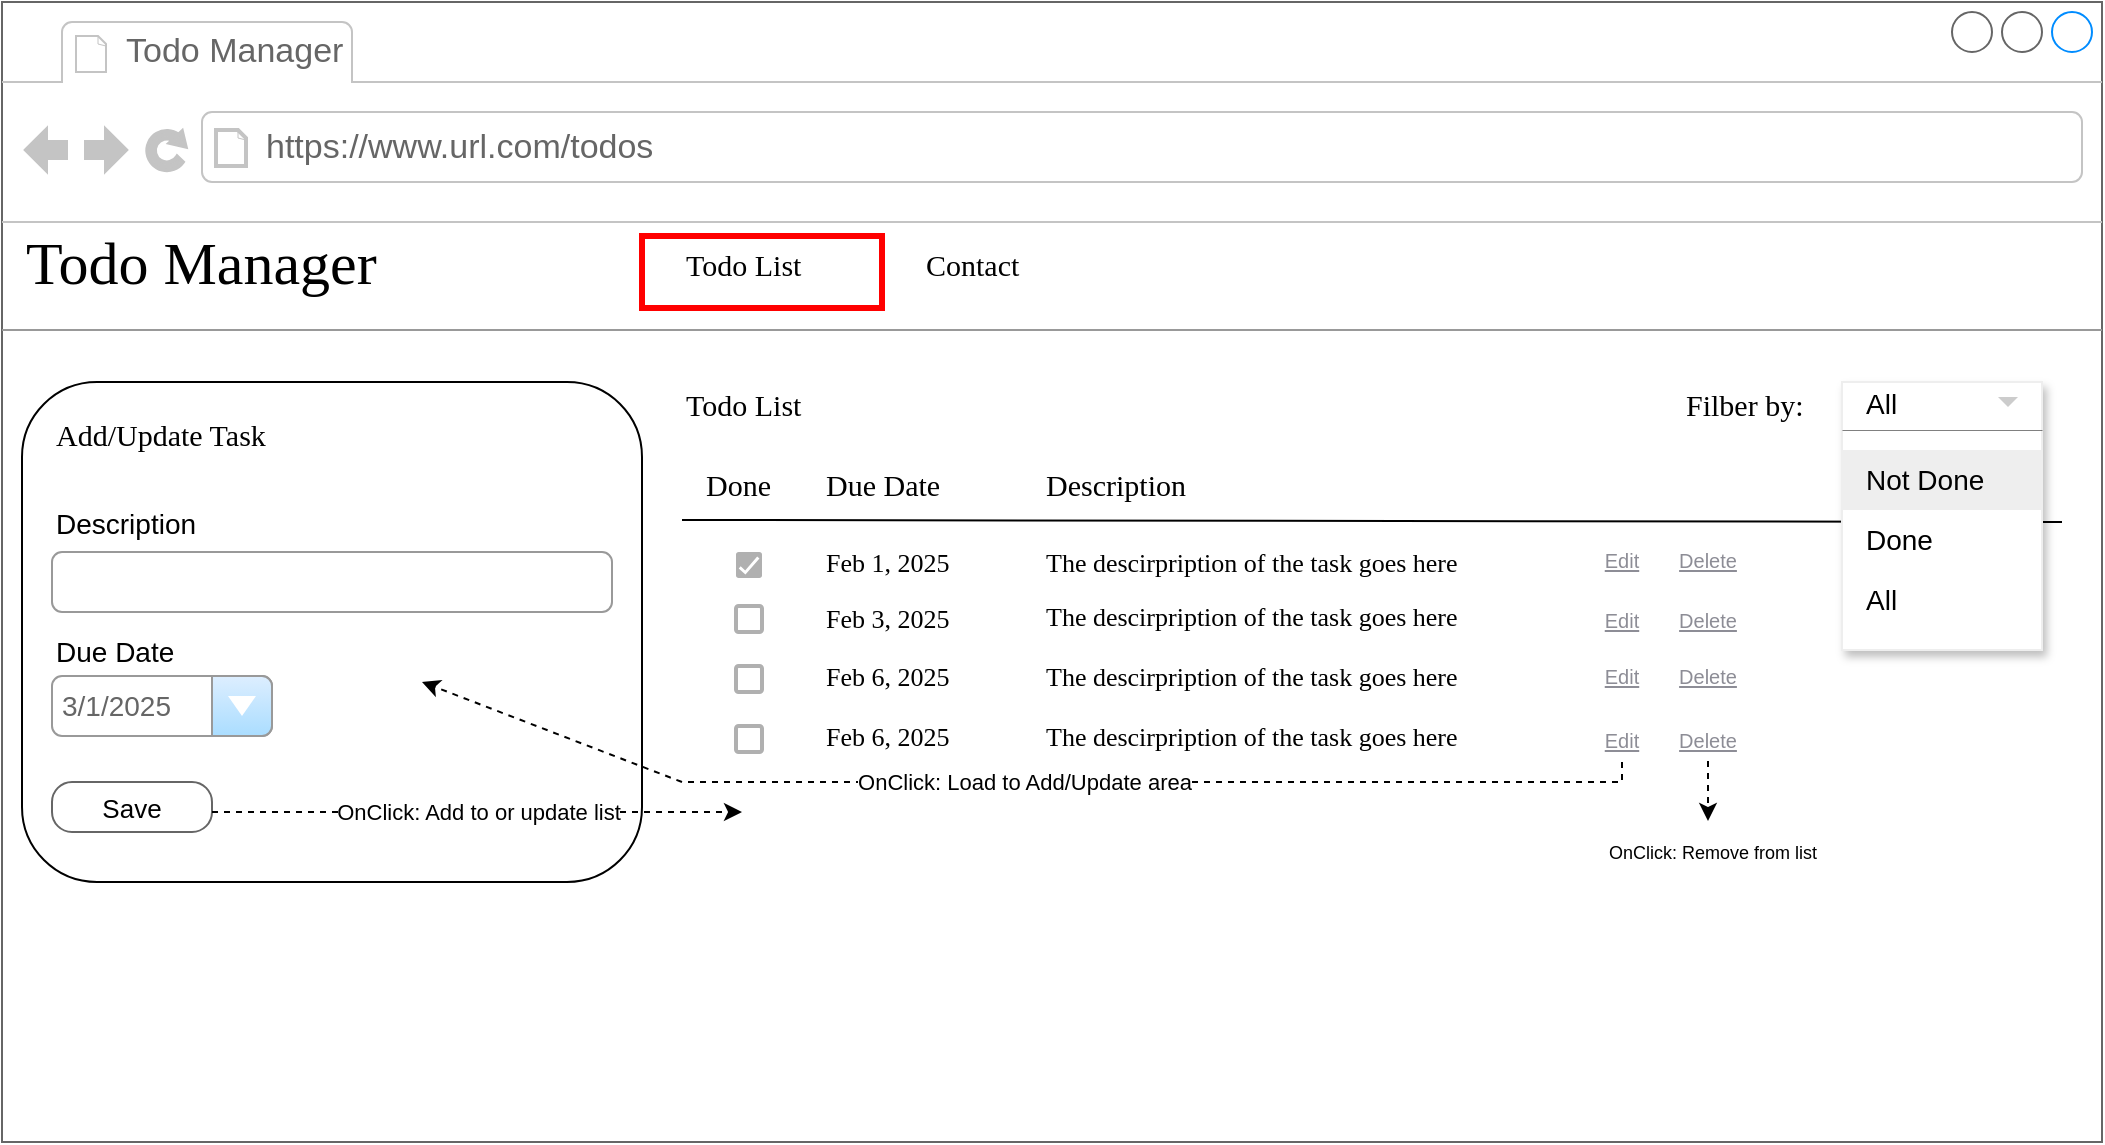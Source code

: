 <mxfile version="26.0.4" pages="3">
  <diagram name="PC Todo List" id="2cc2dc42-3aac-f2a9-1cec-7a8b7cbee084">
    <mxGraphModel dx="1036" dy="751" grid="1" gridSize="10" guides="1" tooltips="1" connect="1" arrows="1" fold="1" page="1" pageScale="1" pageWidth="1100" pageHeight="850" background="#ffffff" math="0" shadow="0">
      <root>
        <mxCell id="0" />
        <mxCell id="1" parent="0" />
        <mxCell id="7026571954dc6520-1" value="" style="strokeWidth=1;shadow=0;dashed=0;align=center;html=1;shape=mxgraph.mockup.containers.browserWindow;rSize=0;strokeColor=#666666;mainText=,;recursiveResize=0;rounded=0;labelBackgroundColor=none;fontFamily=Verdana;fontSize=9;" parent="1" vertex="1">
          <mxGeometry x="30" y="20" width="1050" height="570" as="geometry" />
        </mxCell>
        <mxCell id="9nBV9w_Oc9HoERXmEeWD-85" value="" style="rounded=0;whiteSpace=wrap;html=1;strokeColor=light-dark(#ff0000, #ededed);fillColor=none;strokeWidth=3;" parent="7026571954dc6520-1" vertex="1">
          <mxGeometry x="320" y="117" width="120" height="36" as="geometry" />
        </mxCell>
        <mxCell id="9nBV9w_Oc9HoERXmEeWD-140" value="" style="rounded=1;whiteSpace=wrap;html=1;fillColor=none;" parent="7026571954dc6520-1" vertex="1">
          <mxGeometry x="10" y="190" width="310" height="250" as="geometry" />
        </mxCell>
        <mxCell id="7026571954dc6520-2" value="Todo Manager" style="strokeWidth=1;shadow=0;dashed=0;align=center;html=1;shape=mxgraph.mockup.containers.anchor;fontSize=17;fontColor=#666666;align=left;" parent="7026571954dc6520-1" vertex="1">
          <mxGeometry x="60" y="12" width="110" height="26" as="geometry" />
        </mxCell>
        <mxCell id="7026571954dc6520-3" value="https://www.url.com/todos" style="strokeWidth=1;shadow=0;dashed=0;align=center;html=1;shape=mxgraph.mockup.containers.anchor;rSize=0;fontSize=17;fontColor=#666666;align=left;" parent="7026571954dc6520-1" vertex="1">
          <mxGeometry x="130" y="60" width="250" height="26" as="geometry" />
        </mxCell>
        <mxCell id="7026571954dc6520-4" value="Todo Manager" style="text;html=1;points=[];align=left;verticalAlign=top;spacingTop=-4;fontSize=30;fontFamily=Verdana" parent="7026571954dc6520-1" vertex="1">
          <mxGeometry x="10" y="110" width="340" height="50" as="geometry" />
        </mxCell>
        <mxCell id="7026571954dc6520-6" value="Todo List" style="text;html=1;points=[];align=left;verticalAlign=top;spacingTop=-4;fontSize=15;fontFamily=Verdana" parent="7026571954dc6520-1" vertex="1">
          <mxGeometry x="340" y="120" width="100" height="30" as="geometry" />
        </mxCell>
        <mxCell id="7026571954dc6520-8" value="Contact" style="text;html=1;points=[];align=left;verticalAlign=top;spacingTop=-4;fontSize=15;fontFamily=Verdana" parent="7026571954dc6520-1" vertex="1">
          <mxGeometry x="460" y="120" width="90" height="30" as="geometry" />
        </mxCell>
        <mxCell id="7026571954dc6520-15" value="" style="verticalLabelPosition=bottom;shadow=0;dashed=0;align=center;html=1;verticalAlign=top;strokeWidth=1;shape=mxgraph.mockup.markup.line;strokeColor=#999999;rounded=0;labelBackgroundColor=none;fillColor=#ffffff;fontFamily=Verdana;fontSize=12;fontColor=#000000;" parent="7026571954dc6520-1" vertex="1">
          <mxGeometry y="154" width="1050" height="20" as="geometry" />
        </mxCell>
        <mxCell id="7026571954dc6520-16" value="Todo List" style="text;html=1;points=[];align=left;verticalAlign=top;spacingTop=-4;fontSize=15;fontFamily=Verdana" parent="7026571954dc6520-1" vertex="1">
          <mxGeometry x="340" y="190" width="170" height="30" as="geometry" />
        </mxCell>
        <mxCell id="9nBV9w_Oc9HoERXmEeWD-23" value="Done" style="text;html=1;points=[];align=left;verticalAlign=top;spacingTop=-4;fontSize=15;fontFamily=Verdana" parent="7026571954dc6520-1" vertex="1">
          <mxGeometry x="350" y="230" width="50" height="30" as="geometry" />
        </mxCell>
        <mxCell id="9nBV9w_Oc9HoERXmEeWD-24" value="Due Date" style="text;html=1;points=[];align=left;verticalAlign=top;spacingTop=-4;fontSize=15;fontFamily=Verdana" parent="7026571954dc6520-1" vertex="1">
          <mxGeometry x="410" y="230" width="170" height="30" as="geometry" />
        </mxCell>
        <mxCell id="9nBV9w_Oc9HoERXmEeWD-25" value="Description" style="text;html=1;points=[];align=left;verticalAlign=top;spacingTop=-4;fontSize=15;fontFamily=Verdana" parent="7026571954dc6520-1" vertex="1">
          <mxGeometry x="520" y="230" width="450" height="30" as="geometry" />
        </mxCell>
        <mxCell id="9nBV9w_Oc9HoERXmEeWD-26" value="" style="endArrow=none;html=1;rounded=0;" parent="7026571954dc6520-1" edge="1">
          <mxGeometry width="50" height="50" relative="1" as="geometry">
            <mxPoint x="340" y="259" as="sourcePoint" />
            <mxPoint x="1030" y="260" as="targetPoint" />
          </mxGeometry>
        </mxCell>
        <mxCell id="9nBV9w_Oc9HoERXmEeWD-34" value="Feb 1, 2025" style="text;html=1;points=[];align=left;verticalAlign=middle;spacingTop=-4;fontSize=13;fontFamily=Verdana" parent="7026571954dc6520-1" vertex="1">
          <mxGeometry x="410" y="268" width="110" height="27" as="geometry" />
        </mxCell>
        <mxCell id="9nBV9w_Oc9HoERXmEeWD-35" value="The descirpription of the task goes here" style="text;html=1;points=[];align=left;verticalAlign=middle;spacingTop=-4;fontSize=13;fontFamily=Verdana;text-decoration:line-through;" parent="7026571954dc6520-1" vertex="1">
          <mxGeometry x="520" y="268" width="500" height="27" as="geometry" />
        </mxCell>
        <mxCell id="9nBV9w_Oc9HoERXmEeWD-36" value="" style="dashed=0;labelPosition=right;align=left;shape=mxgraph.gmdl.checkbox;strokeColor=#B0B0B0;fillColor=none;strokeWidth=2;aspect=fixed;sketch=0;html=1;fontSize=10;spacing=2;" parent="7026571954dc6520-1" vertex="1">
          <mxGeometry x="367" y="302" width="13" height="13" as="geometry" />
        </mxCell>
        <mxCell id="9nBV9w_Oc9HoERXmEeWD-37" value="Feb 3, 2025" style="text;html=1;points=[];align=left;verticalAlign=middle;spacingTop=-4;fontSize=13;fontFamily=Verdana" parent="7026571954dc6520-1" vertex="1">
          <mxGeometry x="410" y="295" width="110" height="30" as="geometry" />
        </mxCell>
        <mxCell id="9nBV9w_Oc9HoERXmEeWD-38" value="The descirpription of the task goes here" style="text;html=1;points=[];align=left;verticalAlign=middle;spacingTop=-4;fontSize=13;fontFamily=Verdana" parent="7026571954dc6520-1" vertex="1">
          <mxGeometry x="520" y="295" width="500" height="27" as="geometry" />
        </mxCell>
        <mxCell id="9nBV9w_Oc9HoERXmEeWD-39" value="" style="dashed=0;labelPosition=right;align=left;shape=mxgraph.gmdl.checkbox;strokeColor=#B0B0B0;fillColor=none;strokeWidth=2;aspect=fixed;sketch=0;html=1;fontSize=10;spacing=2;" parent="7026571954dc6520-1" vertex="1">
          <mxGeometry x="367" y="332" width="13" height="13" as="geometry" />
        </mxCell>
        <mxCell id="9nBV9w_Oc9HoERXmEeWD-40" value="Feb 6, 2025" style="text;html=1;points=[];align=left;verticalAlign=middle;spacingTop=-4;fontSize=13;fontFamily=Verdana" parent="7026571954dc6520-1" vertex="1">
          <mxGeometry x="410" y="325" width="110" height="27" as="geometry" />
        </mxCell>
        <mxCell id="9nBV9w_Oc9HoERXmEeWD-41" value="The descirpription of the task goes here" style="text;html=1;points=[];align=left;verticalAlign=middle;spacingTop=-4;fontSize=13;fontFamily=Verdana" parent="7026571954dc6520-1" vertex="1">
          <mxGeometry x="520" y="325" width="500" height="27" as="geometry" />
        </mxCell>
        <mxCell id="9nBV9w_Oc9HoERXmEeWD-42" value="" style="dashed=0;labelPosition=right;align=left;shape=mxgraph.gmdl.checkbox;strokeColor=#B0B0B0;fillColor=none;strokeWidth=2;aspect=fixed;sketch=0;html=1;fontSize=10;spacing=2;" parent="7026571954dc6520-1" vertex="1">
          <mxGeometry x="367" y="362" width="13" height="13" as="geometry" />
        </mxCell>
        <mxCell id="9nBV9w_Oc9HoERXmEeWD-43" value="Feb 6, 2025" style="text;html=1;points=[];align=left;verticalAlign=middle;spacingTop=-4;fontSize=13;fontFamily=Verdana" parent="7026571954dc6520-1" vertex="1">
          <mxGeometry x="410" y="355" width="110" height="27" as="geometry" />
        </mxCell>
        <mxCell id="9nBV9w_Oc9HoERXmEeWD-44" value="The descirpription of the task goes here" style="text;html=1;points=[];align=left;verticalAlign=middle;spacingTop=-4;fontSize=13;fontFamily=Verdana" parent="7026571954dc6520-1" vertex="1">
          <mxGeometry x="520" y="355" width="500" height="27" as="geometry" />
        </mxCell>
        <mxCell id="9nBV9w_Oc9HoERXmEeWD-45" value="Filber by:" style="text;html=1;points=[];align=left;verticalAlign=top;spacingTop=-4;fontSize=15;fontFamily=Verdana" parent="7026571954dc6520-1" vertex="1">
          <mxGeometry x="840" y="190" width="80" height="30" as="geometry" />
        </mxCell>
        <mxCell id="9nBV9w_Oc9HoERXmEeWD-46" value="" style="swimlane;shape=rect;strokeColor=#eeeeee;fillColor=#ffffff;fontColor=#000000;fontStyle=0;childLayout=stackLayout;horizontal=1;startSize=0;horizontalStack=0;resizeParent=1;resizeParentMax=0;resizeLast=0;collapsible=0;marginBottom=0;whiteSpace=wrap;html=1;shadow=1;" parent="7026571954dc6520-1" vertex="1">
          <mxGeometry x="920" y="190" width="100" height="134" as="geometry" />
        </mxCell>
        <mxCell id="9nBV9w_Oc9HoERXmEeWD-47" value="All" style="text;strokeColor=none;align=left;verticalAlign=middle;spacingLeft=10;spacingRight=10;overflow=hidden;points=[[0,0.5],[1,0.5]];portConstraint=eastwest;rotatable=0;whiteSpace=wrap;html=1;shape=mxgraph.bootstrap.topButton;rSize=3;fillColor=none;fontSize=14;fontColor=inherit;" parent="9nBV9w_Oc9HoERXmEeWD-46" vertex="1">
          <mxGeometry width="100" height="20" as="geometry" />
        </mxCell>
        <mxCell id="9nBV9w_Oc9HoERXmEeWD-48" value="" style="shape=triangle;direction=south;fillColor=#CCCCCC;strokeColor=none;perimeter=none;sketch=0;" parent="9nBV9w_Oc9HoERXmEeWD-47" vertex="1">
          <mxGeometry x="1" y="0.5" width="10" height="5" relative="1" as="geometry">
            <mxPoint x="-22" y="-2.5" as="offset" />
          </mxGeometry>
        </mxCell>
        <mxCell id="9nBV9w_Oc9HoERXmEeWD-49" value="" style="line;strokeWidth=0.25;fillColor=none;align=left;verticalAlign=middle;spacingTop=-1;spacingLeft=3;spacingRight=3;rotatable=0;labelPosition=right;points=[];portConstraint=eastwest;" parent="9nBV9w_Oc9HoERXmEeWD-46" vertex="1">
          <mxGeometry y="20" width="100" height="8" as="geometry" />
        </mxCell>
        <mxCell id="9nBV9w_Oc9HoERXmEeWD-50" value="" style="text;strokeColor=none;align=left;verticalAlign=middle;spacingLeft=10;spacingRight=10;overflow=hidden;points=[[0,0.5],[1,0.5]];portConstraint=eastwest;rotatable=0;whiteSpace=wrap;html=1;rSize=5;fillColor=none;fontColor=inherit;fontSize=14;" parent="9nBV9w_Oc9HoERXmEeWD-46" vertex="1">
          <mxGeometry y="28" width="100" height="6" as="geometry" />
        </mxCell>
        <mxCell id="9nBV9w_Oc9HoERXmEeWD-51" value="Not Done" style="text;strokeColor=none;align=left;verticalAlign=middle;spacingLeft=10;spacingRight=10;overflow=hidden;points=[[0,0.5],[1,0.5]];portConstraint=eastwest;rotatable=0;whiteSpace=wrap;html=1;rSize=5;fillColor=#EEEEEE;fontColor=inherit;fontSize=14;" parent="9nBV9w_Oc9HoERXmEeWD-46" vertex="1">
          <mxGeometry y="34" width="100" height="30" as="geometry" />
        </mxCell>
        <mxCell id="9nBV9w_Oc9HoERXmEeWD-52" value="Done" style="text;strokeColor=none;align=left;verticalAlign=middle;spacingLeft=10;spacingRight=10;overflow=hidden;points=[[0,0.5],[1,0.5]];portConstraint=eastwest;rotatable=0;whiteSpace=wrap;html=1;rSize=5;fillColor=none;fontColor=inherit;fontSize=14;" parent="9nBV9w_Oc9HoERXmEeWD-46" vertex="1">
          <mxGeometry y="64" width="100" height="30" as="geometry" />
        </mxCell>
        <mxCell id="9nBV9w_Oc9HoERXmEeWD-53" value="All" style="text;strokeColor=none;align=left;verticalAlign=middle;spacingLeft=10;spacingRight=10;overflow=hidden;points=[[0,0.5],[1,0.5]];portConstraint=eastwest;rotatable=0;whiteSpace=wrap;html=1;shape=mxgraph.bootstrap.bottomButton;rSize=5;fillColor=none;fontColor=inherit;fontSize=14;" parent="9nBV9w_Oc9HoERXmEeWD-46" vertex="1">
          <mxGeometry y="94" width="100" height="30" as="geometry" />
        </mxCell>
        <mxCell id="9nBV9w_Oc9HoERXmEeWD-54" value="" style="text;strokeColor=none;align=left;verticalAlign=middle;spacingLeft=10;spacingRight=10;overflow=hidden;points=[[0,0.5],[1,0.5]];portConstraint=eastwest;rotatable=0;whiteSpace=wrap;html=1;rSize=5;fillColor=none;fontColor=inherit;fontSize=14;" parent="9nBV9w_Oc9HoERXmEeWD-46" vertex="1">
          <mxGeometry y="124" width="100" height="10" as="geometry" />
        </mxCell>
        <mxCell id="9nBV9w_Oc9HoERXmEeWD-57" value="" style="dashed=0;labelPosition=right;align=left;shape=mxgraph.gmdl.checkbox;strokeColor=none;fillColor=#B0B0B0;strokeWidth=2;aspect=fixed;sketch=0;html=1;" parent="7026571954dc6520-1" vertex="1">
          <mxGeometry x="367" y="275" width="13" height="13" as="geometry" />
        </mxCell>
        <UserObject label="Delete" id="9nBV9w_Oc9HoERXmEeWD-61">
          <mxCell style="text;html=1;strokeColor=none;fillColor=none;whiteSpace=wrap;align=center;verticalAlign=middle;fontColor=light-dark(#8d8d96, #cfcfff);fontStyle=4;spacing=0;fontSize=10;" parent="7026571954dc6520-1" vertex="1">
            <mxGeometry x="820" y="268" width="66" height="22" as="geometry" />
          </mxCell>
        </UserObject>
        <mxCell id="9nBV9w_Oc9HoERXmEeWD-63" value="Add/Update Task" style="text;html=1;points=[];align=left;verticalAlign=top;spacingTop=-4;fontSize=15;fontFamily=Verdana" parent="7026571954dc6520-1" vertex="1">
          <mxGeometry x="25" y="205" width="170" height="30" as="geometry" />
        </mxCell>
        <mxCell id="9nBV9w_Oc9HoERXmEeWD-64" value="Description" style="fillColor=none;strokeColor=none;align=left;fontSize=14;" parent="7026571954dc6520-1" vertex="1">
          <mxGeometry width="260" height="40" relative="1" as="geometry">
            <mxPoint x="25" y="240" as="offset" />
          </mxGeometry>
        </mxCell>
        <mxCell id="9nBV9w_Oc9HoERXmEeWD-65" value="" style="html=1;shadow=0;dashed=0;shape=mxgraph.bootstrap.rrect;rSize=5;fillColor=none;strokeColor=#999999;align=left;spacing=15;fontSize=14;fontColor=#6C767D;" parent="7026571954dc6520-1" vertex="1">
          <mxGeometry width="280" height="30" relative="1" as="geometry">
            <mxPoint x="25" y="275" as="offset" />
          </mxGeometry>
        </mxCell>
        <mxCell id="9nBV9w_Oc9HoERXmEeWD-67" value="Due Date" style="fillColor=none;strokeColor=none;align=left;fontSize=14;" parent="7026571954dc6520-1" vertex="1">
          <mxGeometry width="260" height="40" relative="1" as="geometry">
            <mxPoint x="25" y="304" as="offset" />
          </mxGeometry>
        </mxCell>
        <mxCell id="7026571954dc6520-18" value="Save" style="strokeWidth=1;shadow=0;dashed=0;align=center;html=1;shape=mxgraph.mockup.buttons.button;strokeColor=#666666;mainText=;buttonStyle=round;fontSize=13;fontStyle=0;fillColor=none;whiteSpace=wrap;rounded=0;labelBackgroundColor=none;" parent="7026571954dc6520-1" vertex="1">
          <mxGeometry x="25" y="390" width="80" height="25" as="geometry" />
        </mxCell>
        <mxCell id="9nBV9w_Oc9HoERXmEeWD-72" value="3/1/2025" style="strokeWidth=1;shadow=0;dashed=0;align=center;html=1;shape=mxgraph.mockup.forms.comboBox;strokeColor=#999999;fillColor=#ddeeff;align=left;fillColor2=#aaddff;mainText=;fontColor=#666666;fontSize=14;spacingLeft=3;" parent="7026571954dc6520-1" vertex="1">
          <mxGeometry x="25" y="337" width="110" height="30" as="geometry" />
        </mxCell>
        <UserObject label="Edit" id="9nBV9w_Oc9HoERXmEeWD-73">
          <mxCell style="text;html=1;strokeColor=none;fillColor=none;whiteSpace=wrap;align=center;verticalAlign=middle;fontColor=light-dark(#8d8d96, #cfcfff);fontStyle=4;spacing=0;fontSize=10;" parent="7026571954dc6520-1" vertex="1">
            <mxGeometry x="780" y="268" width="60" height="22" as="geometry" />
          </mxCell>
        </UserObject>
        <UserObject label="Delete" id="9nBV9w_Oc9HoERXmEeWD-74">
          <mxCell style="text;html=1;strokeColor=none;fillColor=none;whiteSpace=wrap;align=center;verticalAlign=middle;fontColor=light-dark(#8d8d96, #cfcfff);fontStyle=4;spacing=0;fontSize=10;" parent="7026571954dc6520-1" vertex="1">
            <mxGeometry x="820" y="297.5" width="66" height="22" as="geometry" />
          </mxCell>
        </UserObject>
        <UserObject label="Edit" id="9nBV9w_Oc9HoERXmEeWD-75">
          <mxCell style="text;html=1;strokeColor=none;fillColor=none;whiteSpace=wrap;align=center;verticalAlign=middle;fontColor=light-dark(#8d8d96, #cfcfff);fontStyle=4;spacing=0;fontSize=10;" parent="7026571954dc6520-1" vertex="1">
            <mxGeometry x="780" y="297.5" width="60" height="22" as="geometry" />
          </mxCell>
        </UserObject>
        <UserObject label="Delete" id="9nBV9w_Oc9HoERXmEeWD-76">
          <mxCell style="text;html=1;strokeColor=none;fillColor=none;whiteSpace=wrap;align=center;verticalAlign=middle;fontColor=light-dark(#8d8d96, #cfcfff);fontStyle=4;spacing=0;fontSize=10;" parent="7026571954dc6520-1" vertex="1">
            <mxGeometry x="820" y="326" width="66" height="22" as="geometry" />
          </mxCell>
        </UserObject>
        <UserObject label="Edit" id="9nBV9w_Oc9HoERXmEeWD-77">
          <mxCell style="text;html=1;strokeColor=none;fillColor=none;whiteSpace=wrap;align=center;verticalAlign=middle;fontColor=light-dark(#8d8d96, #cfcfff);fontStyle=4;spacing=0;fontSize=10;" parent="7026571954dc6520-1" vertex="1">
            <mxGeometry x="780" y="326" width="60" height="22" as="geometry" />
          </mxCell>
        </UserObject>
        <UserObject label="Delete" id="9nBV9w_Oc9HoERXmEeWD-78">
          <mxCell style="text;html=1;strokeColor=none;fillColor=none;whiteSpace=wrap;align=center;verticalAlign=middle;fontColor=light-dark(#8d8d96, #cfcfff);fontStyle=4;spacing=0;fontSize=10;" parent="7026571954dc6520-1" vertex="1">
            <mxGeometry x="820" y="357.5" width="66" height="22" as="geometry" />
          </mxCell>
        </UserObject>
        <UserObject label="Edit" id="9nBV9w_Oc9HoERXmEeWD-79">
          <mxCell style="text;html=1;strokeColor=none;fillColor=none;whiteSpace=wrap;align=center;verticalAlign=middle;fontColor=light-dark(#8d8d96, #cfcfff);fontStyle=4;spacing=0;fontSize=10;" parent="7026571954dc6520-1" vertex="1">
            <mxGeometry x="780" y="357.5" width="60" height="22" as="geometry" />
          </mxCell>
        </UserObject>
        <mxCell id="9nBV9w_Oc9HoERXmEeWD-81" value="OnClick: Add to or update list" style="endArrow=classic;html=1;rounded=0;dashed=1;" parent="7026571954dc6520-1" edge="1">
          <mxGeometry width="50" height="50" relative="1" as="geometry">
            <mxPoint x="105" y="405" as="sourcePoint" />
            <mxPoint x="370" y="405" as="targetPoint" />
          </mxGeometry>
        </mxCell>
        <mxCell id="9nBV9w_Oc9HoERXmEeWD-82" value="OnClick: Load to Add/Update area" style="endArrow=classic;html=1;rounded=0;dashed=1;" parent="7026571954dc6520-1" edge="1">
          <mxGeometry width="50" height="50" relative="1" as="geometry">
            <mxPoint x="810" y="380" as="sourcePoint" />
            <mxPoint x="210" y="340" as="targetPoint" />
            <Array as="points">
              <mxPoint x="810" y="390" />
              <mxPoint x="550" y="390" />
              <mxPoint x="340" y="390" />
              <mxPoint x="210" y="340" />
            </Array>
          </mxGeometry>
        </mxCell>
        <mxCell id="9nBV9w_Oc9HoERXmEeWD-83" value="" style="endArrow=classic;html=1;rounded=0;dashed=1;" parent="7026571954dc6520-1" edge="1">
          <mxGeometry width="50" height="50" relative="1" as="geometry">
            <mxPoint x="853" y="379.5" as="sourcePoint" />
            <mxPoint x="853" y="409.5" as="targetPoint" />
          </mxGeometry>
        </mxCell>
        <mxCell id="9nBV9w_Oc9HoERXmEeWD-84" value="OnClick: Remove from list" style="fillColor=none;strokeColor=none;align=left;fontSize=9;" parent="7026571954dc6520-1" vertex="1">
          <mxGeometry x="801.5" y="415" width="103" height="20" as="geometry" />
        </mxCell>
      </root>
    </mxGraphModel>
  </diagram>
  <diagram name="PC Contact" id="2hXYyDPLl7xpNf5qux69">
    <mxGraphModel dx="1420" dy="870" grid="1" gridSize="10" guides="1" tooltips="1" connect="1" arrows="1" fold="1" page="1" pageScale="1" pageWidth="1100" pageHeight="850" background="#ffffff" math="0" shadow="0">
      <root>
        <mxCell id="QEnOpgQ3v6wYXTw9TRKM-0" />
        <mxCell id="QEnOpgQ3v6wYXTw9TRKM-1" parent="QEnOpgQ3v6wYXTw9TRKM-0" />
        <mxCell id="QEnOpgQ3v6wYXTw9TRKM-56" value="" style="strokeWidth=1;shadow=0;dashed=0;align=center;html=1;shape=mxgraph.mockup.containers.browserWindow;rSize=0;strokeColor=#666666;mainText=,;recursiveResize=0;rounded=0;labelBackgroundColor=none;fontFamily=Verdana;fontSize=9;" parent="QEnOpgQ3v6wYXTw9TRKM-1" vertex="1">
          <mxGeometry x="25" y="40" width="535" height="640" as="geometry" />
        </mxCell>
        <mxCell id="QEnOpgQ3v6wYXTw9TRKM-57" value="Todo Manager" style="strokeWidth=1;shadow=0;dashed=0;align=center;html=1;shape=mxgraph.mockup.containers.anchor;fontSize=17;fontColor=#666666;align=left;" parent="QEnOpgQ3v6wYXTw9TRKM-56" vertex="1">
          <mxGeometry x="60" y="12" width="110" height="26" as="geometry" />
        </mxCell>
        <mxCell id="QEnOpgQ3v6wYXTw9TRKM-58" value="https://www.url.com/todos" style="strokeWidth=1;shadow=0;dashed=0;align=center;html=1;shape=mxgraph.mockup.containers.anchor;rSize=0;fontSize=17;fontColor=#666666;align=left;" parent="QEnOpgQ3v6wYXTw9TRKM-56" vertex="1">
          <mxGeometry x="130" y="60" width="250" height="26" as="geometry" />
        </mxCell>
        <mxCell id="QEnOpgQ3v6wYXTw9TRKM-59" value="Todo Manager" style="text;html=1;points=[];align=left;verticalAlign=top;spacingTop=-4;fontSize=30;fontFamily=Verdana" parent="QEnOpgQ3v6wYXTw9TRKM-56" vertex="1">
          <mxGeometry x="10" y="110" width="340" height="50" as="geometry" />
        </mxCell>
        <mxCell id="QEnOpgQ3v6wYXTw9TRKM-60" value="Todo List" style="text;html=1;points=[];align=left;verticalAlign=top;spacingTop=-4;fontSize=15;fontFamily=Verdana" parent="QEnOpgQ3v6wYXTw9TRKM-56" vertex="1">
          <mxGeometry x="277" y="120" width="100" height="30" as="geometry" />
        </mxCell>
        <mxCell id="QEnOpgQ3v6wYXTw9TRKM-61" value="Contact" style="text;html=1;points=[];align=left;verticalAlign=top;spacingTop=-4;fontSize=15;fontFamily=Verdana" parent="QEnOpgQ3v6wYXTw9TRKM-56" vertex="1">
          <mxGeometry x="374" y="120" width="90" height="30" as="geometry" />
        </mxCell>
        <mxCell id="QEnOpgQ3v6wYXTw9TRKM-62" value="" style="verticalLabelPosition=bottom;shadow=0;dashed=0;align=center;html=1;verticalAlign=top;strokeWidth=1;shape=mxgraph.mockup.markup.line;strokeColor=#999999;rounded=0;labelBackgroundColor=none;fillColor=#ffffff;fontFamily=Verdana;fontSize=12;fontColor=#000000;" parent="QEnOpgQ3v6wYXTw9TRKM-56" vertex="1">
          <mxGeometry y="154" width="535" height="20" as="geometry" />
        </mxCell>
        <mxCell id="QEnOpgQ3v6wYXTw9TRKM-63" value="" style="rounded=0;whiteSpace=wrap;html=1;strokeColor=light-dark(#ff0000, #ededed);fillColor=none;strokeWidth=3;" parent="QEnOpgQ3v6wYXTw9TRKM-56" vertex="1">
          <mxGeometry x="366" y="117" width="101" height="36" as="geometry" />
        </mxCell>
        <mxCell id="QEnOpgQ3v6wYXTw9TRKM-64" value="First Name" style="fillColor=none;strokeColor=none;align=left;fontSize=14;" parent="QEnOpgQ3v6wYXTw9TRKM-56" vertex="1">
          <mxGeometry x="40" y="180" width="260" height="40" as="geometry" />
        </mxCell>
        <mxCell id="QEnOpgQ3v6wYXTw9TRKM-65" value="" style="html=1;shadow=0;dashed=0;shape=mxgraph.bootstrap.rrect;rSize=5;fillColor=none;strokeColor=#999999;align=left;spacing=15;fontSize=14;fontColor=#6C767D;" parent="QEnOpgQ3v6wYXTw9TRKM-56" vertex="1">
          <mxGeometry x="40" y="220" width="280" height="30" as="geometry" />
        </mxCell>
        <mxCell id="QEnOpgQ3v6wYXTw9TRKM-66" value="Last Name" style="fillColor=none;strokeColor=none;align=left;fontSize=14;" parent="QEnOpgQ3v6wYXTw9TRKM-56" vertex="1">
          <mxGeometry x="40" y="250" width="260" height="40" as="geometry" />
        </mxCell>
        <mxCell id="QEnOpgQ3v6wYXTw9TRKM-67" value="" style="html=1;shadow=0;dashed=0;shape=mxgraph.bootstrap.rrect;rSize=5;fillColor=none;strokeColor=#999999;align=left;spacing=15;fontSize=14;fontColor=#6C767D;" parent="QEnOpgQ3v6wYXTw9TRKM-56" vertex="1">
          <mxGeometry x="40" y="285" width="280" height="30" as="geometry" />
        </mxCell>
        <mxCell id="QEnOpgQ3v6wYXTw9TRKM-68" value="Email" style="fillColor=none;strokeColor=none;align=left;fontSize=14;" parent="QEnOpgQ3v6wYXTw9TRKM-56" vertex="1">
          <mxGeometry x="40" y="330" width="260" height="40" as="geometry" />
        </mxCell>
        <mxCell id="QEnOpgQ3v6wYXTw9TRKM-69" value="" style="html=1;shadow=0;dashed=0;shape=mxgraph.bootstrap.rrect;rSize=5;fillColor=none;strokeColor=#999999;align=left;spacing=15;fontSize=14;fontColor=#6C767D;" parent="QEnOpgQ3v6wYXTw9TRKM-56" vertex="1">
          <mxGeometry x="40" y="365" width="280" height="30" as="geometry" />
        </mxCell>
        <mxCell id="QEnOpgQ3v6wYXTw9TRKM-70" value="Comment" style="fillColor=none;strokeColor=none;align=left;fontSize=14;" parent="QEnOpgQ3v6wYXTw9TRKM-56" vertex="1">
          <mxGeometry x="40" y="410" width="260" height="40" as="geometry" />
        </mxCell>
        <mxCell id="QEnOpgQ3v6wYXTw9TRKM-71" value="" style="html=1;shadow=0;dashed=0;shape=mxgraph.bootstrap.rrect;rSize=5;fillColor=none;strokeColor=#999999;align=left;spacing=15;fontSize=14;fontColor=#6C767D;" parent="QEnOpgQ3v6wYXTw9TRKM-56" vertex="1">
          <mxGeometry x="40" y="445" width="280" height="95" as="geometry" />
        </mxCell>
        <mxCell id="iLTDxcNTlGwcXynHIhoU-0" value="Submit" style="html=1;shadow=0;dashed=0;shape=mxgraph.bootstrap.rrect;rSize=5;fillColor=none;strokeColor=#999999;align=left;spacing=15;fontSize=14;fontColor=#6C767D;" vertex="1" parent="QEnOpgQ3v6wYXTw9TRKM-56">
          <mxGeometry x="40" y="570" width="70" height="30" as="geometry" />
        </mxCell>
        <mxCell id="xIJN_2cv0A-yz4Tn1wAh-0" value="OnSubmit of form: show thank you message and details" style="endArrow=classic;html=1;rounded=0;dashed=1;entryX=-0.002;entryY=0.916;entryDx=0;entryDy=0;entryPerimeter=0;" edge="1" parent="QEnOpgQ3v6wYXTw9TRKM-56" target="ykQne-Pq1vZdw9cjTsJ--0">
          <mxGeometry width="50" height="50" relative="1" as="geometry">
            <mxPoint x="112" y="584.5" as="sourcePoint" />
            <mxPoint x="377" y="584.5" as="targetPoint" />
            <Array as="points">
              <mxPoint x="425" y="585" />
            </Array>
          </mxGeometry>
        </mxCell>
        <mxCell id="ykQne-Pq1vZdw9cjTsJ--0" value="" style="strokeWidth=1;shadow=0;dashed=0;align=center;html=1;shape=mxgraph.mockup.containers.browserWindow;rSize=0;strokeColor=#666666;mainText=,;recursiveResize=0;rounded=0;labelBackgroundColor=none;fontFamily=Verdana;fontSize=9;" vertex="1" parent="QEnOpgQ3v6wYXTw9TRKM-1">
          <mxGeometry x="580" y="40" width="520" height="640" as="geometry" />
        </mxCell>
        <mxCell id="ykQne-Pq1vZdw9cjTsJ--1" value="Todo Manager" style="strokeWidth=1;shadow=0;dashed=0;align=center;html=1;shape=mxgraph.mockup.containers.anchor;fontSize=17;fontColor=#666666;align=left;" vertex="1" parent="ykQne-Pq1vZdw9cjTsJ--0">
          <mxGeometry x="60" y="12" width="110" height="26" as="geometry" />
        </mxCell>
        <mxCell id="ykQne-Pq1vZdw9cjTsJ--2" value="https://www.url.com/todos" style="strokeWidth=1;shadow=0;dashed=0;align=center;html=1;shape=mxgraph.mockup.containers.anchor;rSize=0;fontSize=17;fontColor=#666666;align=left;" vertex="1" parent="ykQne-Pq1vZdw9cjTsJ--0">
          <mxGeometry x="130" y="60" width="250" height="26" as="geometry" />
        </mxCell>
        <mxCell id="ykQne-Pq1vZdw9cjTsJ--3" value="Todo Manager" style="text;html=1;points=[];align=left;verticalAlign=top;spacingTop=-4;fontSize=30;fontFamily=Verdana" vertex="1" parent="ykQne-Pq1vZdw9cjTsJ--0">
          <mxGeometry x="10" y="110" width="340" height="50" as="geometry" />
        </mxCell>
        <mxCell id="ykQne-Pq1vZdw9cjTsJ--4" value="Todo List" style="text;html=1;points=[];align=left;verticalAlign=top;spacingTop=-4;fontSize=15;fontFamily=Verdana" vertex="1" parent="ykQne-Pq1vZdw9cjTsJ--0">
          <mxGeometry x="277" y="120" width="100" height="30" as="geometry" />
        </mxCell>
        <mxCell id="ykQne-Pq1vZdw9cjTsJ--5" value="Contact" style="text;html=1;points=[];align=left;verticalAlign=top;spacingTop=-4;fontSize=15;fontFamily=Verdana" vertex="1" parent="ykQne-Pq1vZdw9cjTsJ--0">
          <mxGeometry x="374" y="120" width="90" height="30" as="geometry" />
        </mxCell>
        <mxCell id="ykQne-Pq1vZdw9cjTsJ--6" value="" style="verticalLabelPosition=bottom;shadow=0;dashed=0;align=center;html=1;verticalAlign=top;strokeWidth=1;shape=mxgraph.mockup.markup.line;strokeColor=#999999;rounded=0;labelBackgroundColor=none;fillColor=#ffffff;fontFamily=Verdana;fontSize=12;fontColor=#000000;" vertex="1" parent="ykQne-Pq1vZdw9cjTsJ--0">
          <mxGeometry y="154" width="535" height="20" as="geometry" />
        </mxCell>
        <mxCell id="ykQne-Pq1vZdw9cjTsJ--8" value="Thank you!&#xa;&#xa;The following data has been submitted:&#xa;&#xa;First Name:  first&#xa;&#xa;Last Name:  last&#xa;&#xa;Email:  email&#xa;&#xa;Comment:  comment text" style="fillColor=none;strokeColor=none;align=left;fontSize=14;" vertex="1" parent="ykQne-Pq1vZdw9cjTsJ--0">
          <mxGeometry x="40" y="180" width="260" height="260" as="geometry" />
        </mxCell>
      </root>
    </mxGraphModel>
  </diagram>
  <diagram id="49MPSon_2Qm5wB0-UIGx" name="Mobile">
    <mxGraphModel dx="1420" dy="870" grid="1" gridSize="10" guides="1" tooltips="1" connect="1" arrows="1" fold="1" page="1" pageScale="1" pageWidth="1100" pageHeight="850" math="0" shadow="0">
      <root>
        <mxCell id="0" />
        <mxCell id="1" parent="0" />
        <mxCell id="H6Ex4DvgsBAvniE00ej0-28" value="" style="verticalLabelPosition=bottom;verticalAlign=top;html=1;shadow=0;dashed=0;strokeWidth=1;shape=mxgraph.ios.iBgFlat;strokeColor=#18211b;" parent="1" vertex="1">
          <mxGeometry x="544" y="40" width="180" height="360" as="geometry" />
        </mxCell>
        <mxCell id="H6Ex4DvgsBAvniE00ej0-30" value="Todo List" style="text;html=1;points=[];align=left;verticalAlign=top;spacingTop=-4;fontSize=12;fontFamily=Verdana" parent="1" vertex="1">
          <mxGeometry x="554" y="84" width="60" height="20" as="geometry" />
        </mxCell>
        <mxCell id="H6Ex4DvgsBAvniE00ej0-3" value="" style="verticalLabelPosition=bottom;verticalAlign=top;html=1;shadow=0;dashed=0;strokeWidth=1;shape=mxgraph.ios.iBgFlat;strokeColor=#18211b;" parent="1" vertex="1">
          <mxGeometry x="310" y="40" width="180" height="360" as="geometry" />
        </mxCell>
        <mxCell id="cgy-n_uSBHNPjdAOxSPJ-2" value="" style="verticalLabelPosition=bottom;verticalAlign=top;html=1;shadow=0;dashed=0;strokeWidth=1;shape=mxgraph.ios.iBgFlat;strokeColor=#18211b;" parent="1" vertex="1">
          <mxGeometry x="80" y="40" width="180" height="360" as="geometry" />
        </mxCell>
        <mxCell id="PZLGRaellRAn-qLFuLmF-1" value="Todo Manager" style="text;html=1;points=[];align=left;verticalAlign=top;spacingTop=-4;fontSize=14;fontFamily=Verdana" parent="1" vertex="1">
          <mxGeometry x="90" y="50" width="110" height="20" as="geometry" />
        </mxCell>
        <mxCell id="PZLGRaellRAn-qLFuLmF-4" value="" style="html=1;verticalLabelPosition=bottom;labelBackgroundColor=#ffffff;verticalAlign=top;shadow=0;dashed=0;strokeWidth=2;shape=mxgraph.ios7.misc.options;fillColor=#222222;sketch=0;" parent="1" vertex="1">
          <mxGeometry x="230" y="54" width="16" height="16" as="geometry" />
        </mxCell>
        <mxCell id="e4EzLlkKBlIIgiVLl9Yn-1" value="Add/Update Task" style="text;html=1;points=[];align=left;verticalAlign=top;spacingTop=-4;fontSize=10;fontFamily=Verdana" parent="1" vertex="1">
          <mxGeometry x="80" y="100" width="170" height="25" as="geometry" />
        </mxCell>
        <mxCell id="e4EzLlkKBlIIgiVLl9Yn-2" value="Description" style="fillColor=none;strokeColor=none;align=left;fontSize=10;" parent="1" vertex="1">
          <mxGeometry x="100" y="110" width="150" height="40" as="geometry" />
        </mxCell>
        <mxCell id="e4EzLlkKBlIIgiVLl9Yn-3" value="" style="html=1;shadow=0;dashed=0;shape=mxgraph.bootstrap.rrect;rSize=5;fillColor=none;strokeColor=#999999;align=left;spacing=15;fontSize=10;fontColor=#6C767D;" parent="1" vertex="1">
          <mxGeometry x="100" y="140" width="150" height="20" as="geometry" />
        </mxCell>
        <mxCell id="e4EzLlkKBlIIgiVLl9Yn-4" value="Due Date" style="fillColor=none;strokeColor=none;align=left;fontSize=10;" parent="1" vertex="1">
          <mxGeometry x="100" y="150" width="160" height="40" as="geometry" />
        </mxCell>
        <mxCell id="e4EzLlkKBlIIgiVLl9Yn-5" value="Save" style="strokeWidth=1;shadow=0;dashed=0;align=center;html=1;shape=mxgraph.mockup.buttons.button;strokeColor=#666666;mainText=;buttonStyle=round;fontSize=10;fontStyle=0;fillColor=none;whiteSpace=wrap;rounded=0;labelBackgroundColor=none;" parent="1" vertex="1">
          <mxGeometry x="100" y="210" width="80" height="20" as="geometry" />
        </mxCell>
        <mxCell id="e4EzLlkKBlIIgiVLl9Yn-6" value="3/1/2025" style="strokeWidth=1;shadow=0;dashed=0;align=center;html=1;shape=mxgraph.mockup.forms.comboBox;strokeColor=#999999;fillColor=#ddeeff;align=left;fillColor2=#aaddff;mainText=;fontColor=#666666;fontSize=10;spacingLeft=3;" parent="1" vertex="1">
          <mxGeometry x="100" y="180" width="110" height="20" as="geometry" />
        </mxCell>
        <mxCell id="B9lhxpYuAVOkl3hwV4ew-1" value="" style="endArrow=none;html=1;rounded=0;" parent="1" edge="1">
          <mxGeometry width="50" height="50" relative="1" as="geometry">
            <mxPoint x="80" y="120" as="sourcePoint" />
            <mxPoint x="260" y="121" as="targetPoint" />
          </mxGeometry>
        </mxCell>
        <mxCell id="nSHLPFSdzj3nh6W__Hvd-1" value="Todo List" style="text;html=1;points=[];align=left;verticalAlign=top;spacingTop=-4;fontSize=10;fontFamily=Verdana" parent="1" vertex="1">
          <mxGeometry x="80" y="250" width="170" height="20" as="geometry" />
        </mxCell>
        <mxCell id="nSHLPFSdzj3nh6W__Hvd-2" value="Done" style="text;html=1;points=[];align=left;verticalAlign=top;spacingTop=-4;fontSize=10;fontFamily=Verdana" parent="1" vertex="1">
          <mxGeometry x="85" y="270" width="50" height="30" as="geometry" />
        </mxCell>
        <mxCell id="nSHLPFSdzj3nh6W__Hvd-3" value="Due Date" style="text;html=1;points=[];align=left;verticalAlign=top;spacingTop=-4;fontSize=10;fontFamily=Verdana" parent="1" vertex="1">
          <mxGeometry x="120" y="270" width="170" height="30" as="geometry" />
        </mxCell>
        <mxCell id="GkeKY39Vbn4brZyJZf0q-1" value="Feb 1, 2025" style="text;html=1;points=[];align=left;verticalAlign=middle;spacingTop=-4;fontSize=10;fontFamily=Verdana" parent="1" vertex="1">
          <mxGeometry x="120" y="288.5" width="110" height="27" as="geometry" />
        </mxCell>
        <mxCell id="GkeKY39Vbn4brZyJZf0q-2" value="The descirpription of the task goes here" style="text;html=1;points=[];align=left;verticalAlign=middle;spacingTop=-4;fontSize=10;fontFamily=Verdana;text-decoration:line-through;whiteSpace=wrap;" parent="1" vertex="1">
          <mxGeometry x="85" y="307" width="165" height="33" as="geometry" />
        </mxCell>
        <mxCell id="GkeKY39Vbn4brZyJZf0q-3" value="" style="dashed=0;labelPosition=right;align=left;shape=mxgraph.gmdl.checkbox;strokeColor=none;fillColor=#B0B0B0;strokeWidth=2;aspect=fixed;sketch=0;html=1;fontSize=10;" parent="1" vertex="1">
          <mxGeometry x="90" y="297" width="10" height="10" as="geometry" />
        </mxCell>
        <UserObject label="Delete" id="GkeKY39Vbn4brZyJZf0q-4">
          <mxCell style="text;html=1;strokeColor=none;fillColor=none;whiteSpace=wrap;align=center;verticalAlign=middle;fontColor=light-dark(#8d8d96, #cfcfff);fontStyle=4;spacing=0;fontSize=10;" parent="1" vertex="1">
            <mxGeometry x="154" y="318" width="66" height="22" as="geometry" />
          </mxCell>
        </UserObject>
        <UserObject label="Edit" id="GkeKY39Vbn4brZyJZf0q-5">
          <mxCell style="text;html=1;strokeColor=none;fillColor=none;whiteSpace=wrap;align=center;verticalAlign=middle;fontColor=light-dark(#8d8d96, #cfcfff);fontStyle=4;spacing=0;fontSize=10;" parent="1" vertex="1">
            <mxGeometry x="125" y="318" width="60" height="22" as="geometry" />
          </mxCell>
        </UserObject>
        <mxCell id="GkeKY39Vbn4brZyJZf0q-6" value="Feb 3, 2025" style="text;html=1;points=[];align=left;verticalAlign=middle;spacingTop=-4;fontSize=10;fontFamily=Verdana" parent="1" vertex="1">
          <mxGeometry x="120" y="340.5" width="110" height="27" as="geometry" />
        </mxCell>
        <mxCell id="GkeKY39Vbn4brZyJZf0q-7" value="The descirpription of the task goes here" style="text;html=1;points=[];align=left;verticalAlign=middle;spacingTop=-4;fontSize=10;fontFamily=Verdana;text-decoration:line-through;whiteSpace=wrap;" parent="1" vertex="1">
          <mxGeometry x="85" y="359" width="165" height="33" as="geometry" />
        </mxCell>
        <UserObject label="Delete" id="GkeKY39Vbn4brZyJZf0q-9">
          <mxCell style="text;html=1;strokeColor=none;fillColor=none;whiteSpace=wrap;align=center;verticalAlign=middle;fontColor=light-dark(#8d8d96, #cfcfff);fontStyle=4;spacing=0;fontSize=10;" parent="1" vertex="1">
            <mxGeometry x="154" y="370" width="66" height="22" as="geometry" />
          </mxCell>
        </UserObject>
        <UserObject label="Edit" id="GkeKY39Vbn4brZyJZf0q-10">
          <mxCell style="text;html=1;strokeColor=none;fillColor=none;whiteSpace=wrap;align=center;verticalAlign=middle;fontColor=light-dark(#8d8d96, #cfcfff);fontStyle=4;spacing=0;fontSize=10;" parent="1" vertex="1">
            <mxGeometry x="125" y="370" width="60" height="22" as="geometry" />
          </mxCell>
        </UserObject>
        <mxCell id="7ZrNedBwooEL8sajYZ_v-1" value="" style="dashed=0;labelPosition=right;align=left;shape=mxgraph.gmdl.checkbox;strokeColor=#B0B0B0;fillColor=none;strokeWidth=2;aspect=fixed;sketch=0;html=1;fontSize=10;spacing=2;" parent="1" vertex="1">
          <mxGeometry x="90" y="349" width="10" height="10" as="geometry" />
        </mxCell>
        <mxCell id="7ZrNedBwooEL8sajYZ_v-2" value="" style="endArrow=none;html=1;rounded=0;" parent="1" edge="1">
          <mxGeometry width="50" height="50" relative="1" as="geometry">
            <mxPoint x="80" y="271" as="sourcePoint" />
            <mxPoint x="260" y="272" as="targetPoint" />
          </mxGeometry>
        </mxCell>
        <mxCell id="N4YVYTZ7T3LGjdkKGJil-2" value="Todo List" style="text;html=1;points=[];align=left;verticalAlign=top;spacingTop=-4;fontSize=12;fontFamily=Verdana" parent="1" vertex="1">
          <mxGeometry x="320" y="80" width="60" height="20" as="geometry" />
        </mxCell>
        <mxCell id="H6Ex4DvgsBAvniE00ej0-1" value="" style="endArrow=classic;html=1;rounded=0;strokeColor=#ff0000;strokeWidth=2;exitX=1;exitY=0.5;exitDx=0;exitDy=0;entryX=0;entryY=0.5;entryDx=0;entryDy=0;" parent="1" edge="1">
          <mxGeometry width="50" height="50" relative="1" as="geometry">
            <mxPoint x="246" y="61.5" as="sourcePoint" />
            <mxPoint x="310" y="88.5" as="targetPoint" />
            <Array as="points">
              <mxPoint x="270" y="62" />
              <mxPoint x="270" y="89" />
              <mxPoint x="300" y="89" />
            </Array>
          </mxGeometry>
        </mxCell>
        <mxCell id="H6Ex4DvgsBAvniE00ej0-4" value="Todo Manager" style="text;html=1;points=[];align=left;verticalAlign=top;spacingTop=-4;fontSize=14;fontFamily=Verdana" parent="1" vertex="1">
          <mxGeometry x="320" y="50" width="110" height="20" as="geometry" />
        </mxCell>
        <mxCell id="H6Ex4DvgsBAvniE00ej0-5" value="" style="html=1;verticalLabelPosition=bottom;labelBackgroundColor=#ffffff;verticalAlign=top;shadow=0;dashed=0;strokeWidth=2;shape=mxgraph.ios7.misc.options;fillColor=#222222;sketch=0;" parent="1" vertex="1">
          <mxGeometry x="460" y="54" width="16" height="16" as="geometry" />
        </mxCell>
        <mxCell id="H6Ex4DvgsBAvniE00ej0-6" value="Add/Update Task" style="text;html=1;points=[];align=left;verticalAlign=top;spacingTop=-4;fontSize=10;fontFamily=Verdana" parent="1" vertex="1">
          <mxGeometry x="310" y="123" width="170" height="25" as="geometry" />
        </mxCell>
        <mxCell id="H6Ex4DvgsBAvniE00ej0-7" value="" style="html=1;shadow=0;dashed=0;shape=mxgraph.bootstrap.rrect;rSize=5;fillColor=none;strokeColor=#999999;align=left;spacing=15;fontSize=10;fontColor=#6C767D;" parent="1" vertex="1">
          <mxGeometry x="330" y="163" width="150" height="20" as="geometry" />
        </mxCell>
        <mxCell id="H6Ex4DvgsBAvniE00ej0-8" value="Save" style="strokeWidth=1;shadow=0;dashed=0;align=center;html=1;shape=mxgraph.mockup.buttons.button;strokeColor=#666666;mainText=;buttonStyle=round;fontSize=10;fontStyle=0;fillColor=none;whiteSpace=wrap;rounded=0;labelBackgroundColor=none;" parent="1" vertex="1">
          <mxGeometry x="330" y="227" width="80" height="20" as="geometry" />
        </mxCell>
        <mxCell id="H6Ex4DvgsBAvniE00ej0-9" value="3/1/2025" style="strokeWidth=1;shadow=0;dashed=0;align=center;html=1;shape=mxgraph.mockup.forms.comboBox;strokeColor=#999999;fillColor=#ddeeff;align=left;fillColor2=#aaddff;mainText=;fontColor=#666666;fontSize=10;spacingLeft=3;" parent="1" vertex="1">
          <mxGeometry x="330" y="200" width="110" height="20" as="geometry" />
        </mxCell>
        <mxCell id="H6Ex4DvgsBAvniE00ej0-10" value="" style="endArrow=none;html=1;rounded=0;" parent="1" edge="1">
          <mxGeometry width="50" height="50" relative="1" as="geometry">
            <mxPoint x="310" y="143" as="sourcePoint" />
            <mxPoint x="490" y="144" as="targetPoint" />
          </mxGeometry>
        </mxCell>
        <mxCell id="H6Ex4DvgsBAvniE00ej0-11" value="Todo List" style="text;html=1;points=[];align=left;verticalAlign=top;spacingTop=-4;fontSize=10;fontFamily=Verdana" parent="1" vertex="1">
          <mxGeometry x="310" y="250" width="170" height="20" as="geometry" />
        </mxCell>
        <mxCell id="H6Ex4DvgsBAvniE00ej0-12" value="Done" style="text;html=1;points=[];align=left;verticalAlign=top;spacingTop=-4;fontSize=10;fontFamily=Verdana" parent="1" vertex="1">
          <mxGeometry x="315" y="270" width="50" height="30" as="geometry" />
        </mxCell>
        <mxCell id="H6Ex4DvgsBAvniE00ej0-13" value="Due Date" style="text;html=1;points=[];align=left;verticalAlign=top;spacingTop=-4;fontSize=10;fontFamily=Verdana" parent="1" vertex="1">
          <mxGeometry x="350" y="270" width="170" height="30" as="geometry" />
        </mxCell>
        <mxCell id="H6Ex4DvgsBAvniE00ej0-14" value="Feb 1, 2025" style="text;html=1;points=[];align=left;verticalAlign=middle;spacingTop=-4;fontSize=10;fontFamily=Verdana" parent="1" vertex="1">
          <mxGeometry x="350" y="288.5" width="110" height="27" as="geometry" />
        </mxCell>
        <mxCell id="H6Ex4DvgsBAvniE00ej0-15" value="The descirpription of the task goes here" style="text;html=1;points=[];align=left;verticalAlign=middle;spacingTop=-4;fontSize=10;fontFamily=Verdana;text-decoration:line-through;whiteSpace=wrap;" parent="1" vertex="1">
          <mxGeometry x="315" y="307" width="165" height="33" as="geometry" />
        </mxCell>
        <mxCell id="H6Ex4DvgsBAvniE00ej0-16" value="" style="dashed=0;labelPosition=right;align=left;shape=mxgraph.gmdl.checkbox;strokeColor=none;fillColor=#B0B0B0;strokeWidth=2;aspect=fixed;sketch=0;html=1;fontSize=10;" parent="1" vertex="1">
          <mxGeometry x="320" y="297" width="10" height="10" as="geometry" />
        </mxCell>
        <UserObject label="Delete" id="H6Ex4DvgsBAvniE00ej0-17">
          <mxCell style="text;html=1;strokeColor=none;fillColor=none;whiteSpace=wrap;align=center;verticalAlign=middle;fontColor=light-dark(#8d8d96, #cfcfff);fontStyle=4;spacing=0;fontSize=10;" parent="1" vertex="1">
            <mxGeometry x="384" y="318" width="66" height="22" as="geometry" />
          </mxCell>
        </UserObject>
        <UserObject label="Edit" id="H6Ex4DvgsBAvniE00ej0-18">
          <mxCell style="text;html=1;strokeColor=none;fillColor=none;whiteSpace=wrap;align=center;verticalAlign=middle;fontColor=light-dark(#8d8d96, #cfcfff);fontStyle=4;spacing=0;fontSize=10;" parent="1" vertex="1">
            <mxGeometry x="355" y="318" width="60" height="22" as="geometry" />
          </mxCell>
        </UserObject>
        <mxCell id="H6Ex4DvgsBAvniE00ej0-19" value="Feb 3, 2025" style="text;html=1;points=[];align=left;verticalAlign=middle;spacingTop=-4;fontSize=10;fontFamily=Verdana" parent="1" vertex="1">
          <mxGeometry x="350" y="340.5" width="110" height="27" as="geometry" />
        </mxCell>
        <mxCell id="H6Ex4DvgsBAvniE00ej0-20" value="The descirpription of the task goes here" style="text;html=1;points=[];align=left;verticalAlign=middle;spacingTop=-4;fontSize=10;fontFamily=Verdana;text-decoration:line-through;whiteSpace=wrap;" parent="1" vertex="1">
          <mxGeometry x="315" y="359" width="165" height="33" as="geometry" />
        </mxCell>
        <UserObject label="Delete" id="H6Ex4DvgsBAvniE00ej0-21">
          <mxCell style="text;html=1;strokeColor=none;fillColor=none;whiteSpace=wrap;align=center;verticalAlign=middle;fontColor=light-dark(#8d8d96, #cfcfff);fontStyle=4;spacing=0;fontSize=10;" parent="1" vertex="1">
            <mxGeometry x="384" y="370" width="66" height="22" as="geometry" />
          </mxCell>
        </UserObject>
        <UserObject label="Edit" id="H6Ex4DvgsBAvniE00ej0-22">
          <mxCell style="text;html=1;strokeColor=none;fillColor=none;whiteSpace=wrap;align=center;verticalAlign=middle;fontColor=light-dark(#8d8d96, #cfcfff);fontStyle=4;spacing=0;fontSize=10;" parent="1" vertex="1">
            <mxGeometry x="355" y="370" width="60" height="22" as="geometry" />
          </mxCell>
        </UserObject>
        <mxCell id="H6Ex4DvgsBAvniE00ej0-23" value="" style="dashed=0;labelPosition=right;align=left;shape=mxgraph.gmdl.checkbox;strokeColor=#B0B0B0;fillColor=none;strokeWidth=2;aspect=fixed;sketch=0;html=1;fontSize=10;spacing=2;" parent="1" vertex="1">
          <mxGeometry x="320" y="349" width="10" height="10" as="geometry" />
        </mxCell>
        <mxCell id="H6Ex4DvgsBAvniE00ej0-24" value="" style="endArrow=none;html=1;rounded=0;" parent="1" edge="1">
          <mxGeometry width="50" height="50" relative="1" as="geometry">
            <mxPoint x="310" y="271" as="sourcePoint" />
            <mxPoint x="490" y="272" as="targetPoint" />
          </mxGeometry>
        </mxCell>
        <mxCell id="H6Ex4DvgsBAvniE00ej0-25" value="Description" style="fillColor=none;strokeColor=none;align=left;fontSize=10;" parent="1" vertex="1">
          <mxGeometry x="330" y="144" width="153" height="23" as="geometry" />
        </mxCell>
        <mxCell id="H6Ex4DvgsBAvniE00ej0-26" value="Due Date" style="fillColor=none;strokeColor=none;align=left;fontSize=10;" parent="1" vertex="1">
          <mxGeometry x="330" y="181" width="153" height="23" as="geometry" />
        </mxCell>
        <mxCell id="H6Ex4DvgsBAvniE00ej0-27" value="Contact" style="text;html=1;points=[];align=left;verticalAlign=top;spacingTop=-4;fontSize=12;fontFamily=Verdana" parent="1" vertex="1">
          <mxGeometry x="320" y="100" width="60" height="20" as="geometry" />
        </mxCell>
        <mxCell id="H6Ex4DvgsBAvniE00ej0-31" value="Todo Manager" style="text;html=1;points=[];align=left;verticalAlign=top;spacingTop=-4;fontSize=14;fontFamily=Verdana" parent="1" vertex="1">
          <mxGeometry x="554" y="54" width="110" height="20" as="geometry" />
        </mxCell>
        <mxCell id="H6Ex4DvgsBAvniE00ej0-32" value="" style="html=1;verticalLabelPosition=bottom;labelBackgroundColor=#ffffff;verticalAlign=top;shadow=0;dashed=0;strokeWidth=2;shape=mxgraph.ios7.misc.options;fillColor=#222222;sketch=0;" parent="1" vertex="1">
          <mxGeometry x="694" y="58" width="16" height="16" as="geometry" />
        </mxCell>
        <mxCell id="H6Ex4DvgsBAvniE00ej0-33" value="Contact" style="text;html=1;points=[];align=left;verticalAlign=top;spacingTop=-4;fontSize=12;fontFamily=Verdana" parent="1" vertex="1">
          <mxGeometry x="553.5" y="99" width="60" height="20" as="geometry" />
        </mxCell>
        <mxCell id="H6Ex4DvgsBAvniE00ej0-34" value="" style="endArrow=classic;html=1;rounded=0;strokeColor=#ff0000;strokeWidth=2;exitX=1;exitY=0.5;exitDx=0;exitDy=0;entryX=0;entryY=0.5;entryDx=0;entryDy=0;" parent="1" edge="1">
          <mxGeometry width="50" height="50" relative="1" as="geometry">
            <mxPoint x="371.5" y="110" as="sourcePoint" />
            <mxPoint x="544" y="109.5" as="targetPoint" />
            <Array as="points">
              <mxPoint x="426.5" y="110" />
            </Array>
          </mxGeometry>
        </mxCell>
        <mxCell id="a-EPXng3oXU5f7HwGHgw-1" value="First Name" style="fillColor=none;strokeColor=none;align=left;fontSize=10;" parent="1" vertex="1">
          <mxGeometry x="557" y="142" width="72" height="18" as="geometry" />
        </mxCell>
        <mxCell id="a-EPXng3oXU5f7HwGHgw-2" value="" style="html=1;shadow=0;dashed=0;shape=mxgraph.bootstrap.rrect;rSize=5;fillColor=none;strokeColor=#999999;align=left;spacing=15;fontSize=10;fontColor=#6C767D;" parent="1" vertex="1">
          <mxGeometry x="554" y="163" width="160" height="25" as="geometry" />
        </mxCell>
        <mxCell id="a-EPXng3oXU5f7HwGHgw-3" value="Last Name" style="fillColor=none;strokeColor=none;align=left;fontSize=10;" parent="1" vertex="1">
          <mxGeometry x="553.5" y="190" width="54" height="18" as="geometry" />
        </mxCell>
        <mxCell id="a-EPXng3oXU5f7HwGHgw-4" value="" style="html=1;shadow=0;dashed=0;shape=mxgraph.bootstrap.rrect;rSize=5;fillColor=none;strokeColor=#999999;align=left;spacing=15;fontSize=10;fontColor=#6C767D;" parent="1" vertex="1">
          <mxGeometry x="553.5" y="209" width="160.5" height="25" as="geometry" />
        </mxCell>
        <mxCell id="a-EPXng3oXU5f7HwGHgw-5" value="Email" style="fillColor=none;strokeColor=none;align=left;fontSize=10;" parent="1" vertex="1">
          <mxGeometry x="553.5" y="237" width="44" height="18" as="geometry" />
        </mxCell>
        <mxCell id="a-EPXng3oXU5f7HwGHgw-6" value="" style="html=1;shadow=0;dashed=0;shape=mxgraph.bootstrap.rrect;rSize=5;fillColor=none;strokeColor=#999999;align=left;spacing=15;fontSize=10;fontColor=#6C767D;" parent="1" vertex="1">
          <mxGeometry x="553.5" y="255" width="160.5" height="25" as="geometry" />
        </mxCell>
        <mxCell id="a-EPXng3oXU5f7HwGHgw-7" value="Comment" style="fillColor=none;strokeColor=none;align=left;fontSize=10;" parent="1" vertex="1">
          <mxGeometry x="553.5" y="283" width="74" height="18" as="geometry" />
        </mxCell>
        <mxCell id="a-EPXng3oXU5f7HwGHgw-8" value="" style="html=1;shadow=0;dashed=0;shape=mxgraph.bootstrap.rrect;rSize=5;fillColor=none;strokeColor=#999999;align=left;spacing=15;fontSize=10;fontColor=#6C767D;" parent="1" vertex="1">
          <mxGeometry x="553.5" y="302" width="160.5" height="50" as="geometry" />
        </mxCell>
        <mxCell id="bFyQzfD2zhvay3EhBIvW-1" value="Submit" style="html=1;shadow=0;dashed=0;shape=mxgraph.bootstrap.rrect;rSize=5;fillColor=none;strokeColor=#999999;align=left;spacing=15;fontSize=14;fontColor=#6C767D;" vertex="1" parent="1">
          <mxGeometry x="554" y="362" width="70" height="30" as="geometry" />
        </mxCell>
        <mxCell id="bFyQzfD2zhvay3EhBIvW-2" value="" style="verticalLabelPosition=bottom;verticalAlign=top;html=1;shadow=0;dashed=0;strokeWidth=1;shape=mxgraph.ios.iBgFlat;strokeColor=#18211b;" vertex="1" parent="1">
          <mxGeometry x="770" y="40" width="180" height="360" as="geometry" />
        </mxCell>
        <mxCell id="bFyQzfD2zhvay3EhBIvW-3" value="Todo List" style="text;html=1;points=[];align=left;verticalAlign=top;spacingTop=-4;fontSize=12;fontFamily=Verdana" vertex="1" parent="1">
          <mxGeometry x="780" y="84" width="60" height="20" as="geometry" />
        </mxCell>
        <mxCell id="bFyQzfD2zhvay3EhBIvW-5" value="Todo Manager" style="text;html=1;points=[];align=left;verticalAlign=top;spacingTop=-4;fontSize=14;fontFamily=Verdana" vertex="1" parent="1">
          <mxGeometry x="780" y="54" width="110" height="20" as="geometry" />
        </mxCell>
        <mxCell id="bFyQzfD2zhvay3EhBIvW-6" value="" style="html=1;verticalLabelPosition=bottom;labelBackgroundColor=#ffffff;verticalAlign=top;shadow=0;dashed=0;strokeWidth=2;shape=mxgraph.ios7.misc.options;fillColor=#222222;sketch=0;" vertex="1" parent="1">
          <mxGeometry x="920" y="58" width="16" height="16" as="geometry" />
        </mxCell>
        <mxCell id="bFyQzfD2zhvay3EhBIvW-7" value="Contact" style="text;html=1;points=[];align=left;verticalAlign=top;spacingTop=-4;fontSize=12;fontFamily=Verdana" vertex="1" parent="1">
          <mxGeometry x="783" y="100" width="60" height="20" as="geometry" />
        </mxCell>
        <mxCell id="bFyQzfD2zhvay3EhBIvW-17" value="" style="endArrow=classic;html=1;rounded=0;strokeColor=#ff0000;strokeWidth=2;exitX=1;exitY=0.5;exitDx=0;exitDy=0;" edge="1" parent="1">
          <mxGeometry width="50" height="50" relative="1" as="geometry">
            <mxPoint x="624" y="377" as="sourcePoint" />
            <mxPoint x="770" y="377" as="targetPoint" />
            <Array as="points">
              <mxPoint x="679" y="377" />
            </Array>
          </mxGeometry>
        </mxCell>
        <mxCell id="C9HXY0HSLvngNCyUahcC-1" value="Thank you!&#xa;&#xa;The following data has been submitted:&#xa;&#xa;First Name:  first&#xa;&#xa;Last Name:  last&#xa;&#xa;Email:  email&#xa;&#xa;Comment:  comment text" style="fillColor=none;strokeColor=none;align=left;fontSize=10;" vertex="1" parent="1">
          <mxGeometry x="770" y="144" width="180" height="150" as="geometry" />
        </mxCell>
      </root>
    </mxGraphModel>
  </diagram>
</mxfile>
